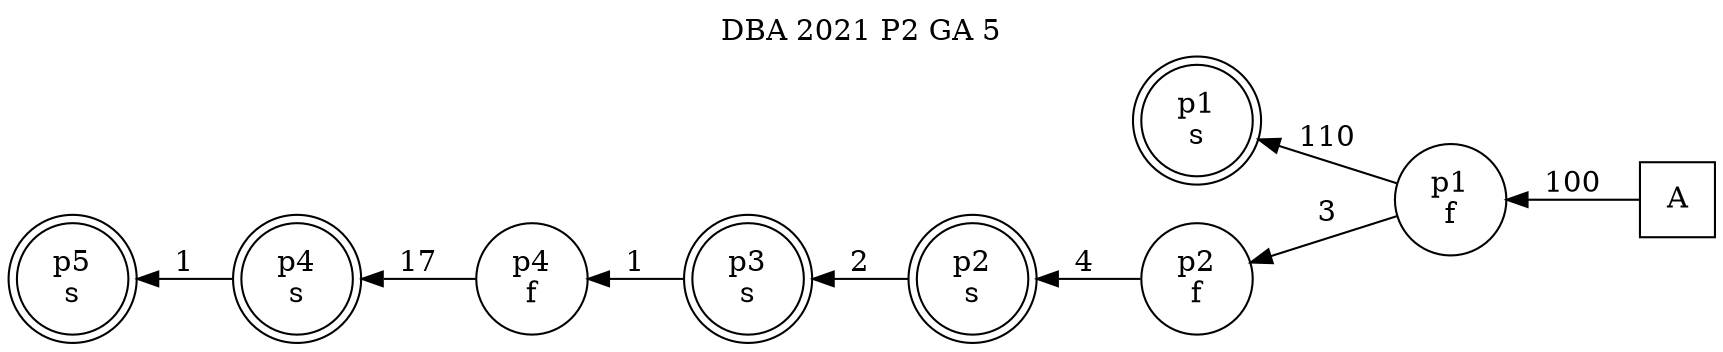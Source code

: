 digraph DBA_2021_P2_GA_5_GOOD {
labelloc="tl"
label= " DBA 2021 P2 GA 5 "
rankdir="RL";
"A" [shape="square" label="A"]
"p1_f" [shape="circle" label="p1
f"]
"p1_s" [shape="doublecircle" label="p1
s"]
"p2_f" [shape="circle" label="p2
f"]
"p2_s" [shape="doublecircle" label="p2
s"]
"p3_s" [shape="doublecircle" label="p3
s"]
"p4_f" [shape="circle" label="p4
f"]
"p4_s" [shape="doublecircle" label="p4
s"]
"p5_s" [shape="doublecircle" label="p5
s"]
"A" -> "p1_f" [ label=100]
"p1_f" -> "p1_s" [ label=110]
"p1_f" -> "p2_f" [ label=3]
"p2_f" -> "p2_s" [ label=4]
"p2_s" -> "p3_s" [ label=2]
"p3_s" -> "p4_f" [ label=1]
"p4_f" -> "p4_s" [ label=17]
"p4_s" -> "p5_s" [ label=1]
}
